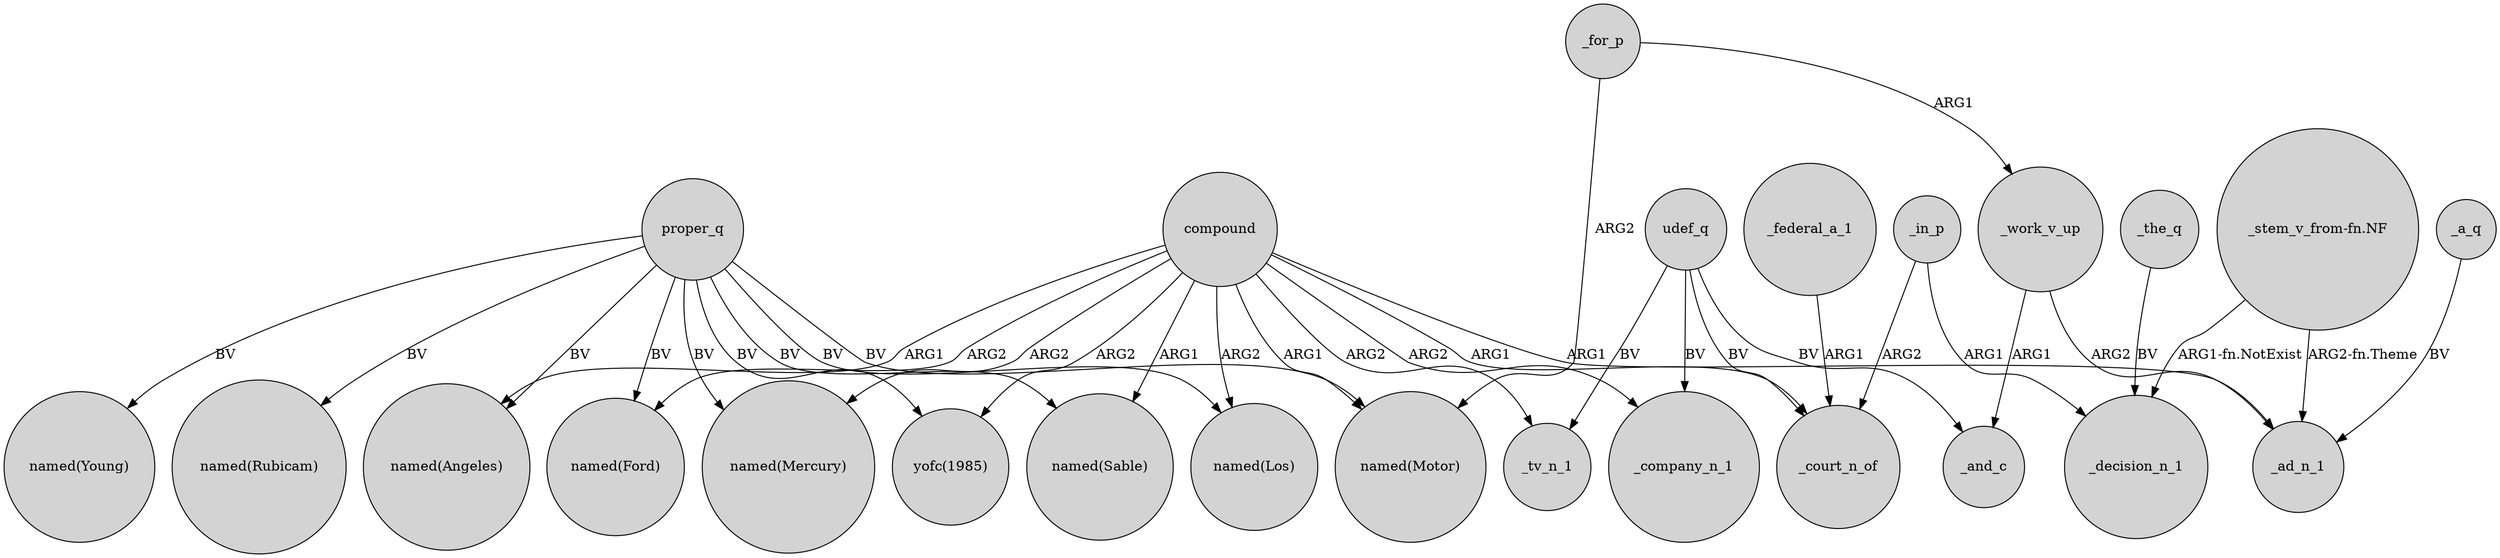 digraph {
	node [shape=circle style=filled]
	proper_q -> "named(Sable)" [label=BV]
	compound -> "named(Mercury)" [label=ARG2]
	"_stem_v_from-fn.NF" -> _ad_n_1 [label="ARG2-fn.Theme"]
	_for_p -> _work_v_up [label=ARG1]
	compound -> "named(Los)" [label=ARG2]
	compound -> _tv_n_1 [label=ARG2]
	proper_q -> "named(Rubicam)" [label=BV]
	proper_q -> "named(Los)" [label=BV]
	udef_q -> _tv_n_1 [label=BV]
	compound -> _company_n_1 [label=ARG2]
	udef_q -> _court_n_of [label=BV]
	_the_q -> _decision_n_1 [label=BV]
	proper_q -> "named(Mercury)" [label=BV]
	compound -> "named(Motor)" [label=ARG1]
	_work_v_up -> _ad_n_1 [label=ARG2]
	compound -> "named(Angeles)" [label=ARG1]
	compound -> _ad_n_1 [label=ARG1]
	_in_p -> _court_n_of [label=ARG2]
	proper_q -> "named(Motor)" [label=BV]
	compound -> "named(Sable)" [label=ARG1]
	_in_p -> _decision_n_1 [label=ARG1]
	_a_q -> _ad_n_1 [label=BV]
	compound -> "named(Ford)" [label=ARG2]
	proper_q -> "named(Ford)" [label=BV]
	proper_q -> "yofc(1985)" [label=BV]
	_federal_a_1 -> _court_n_of [label=ARG1]
	_work_v_up -> _and_c [label=ARG1]
	proper_q -> "named(Young)" [label=BV]
	proper_q -> "named(Angeles)" [label=BV]
	"_stem_v_from-fn.NF" -> _decision_n_1 [label="ARG1-fn.NotExist"]
	_for_p -> "named(Motor)" [label=ARG2]
	udef_q -> _and_c [label=BV]
	udef_q -> _company_n_1 [label=BV]
	compound -> "yofc(1985)" [label=ARG2]
	compound -> _court_n_of [label=ARG1]
}
